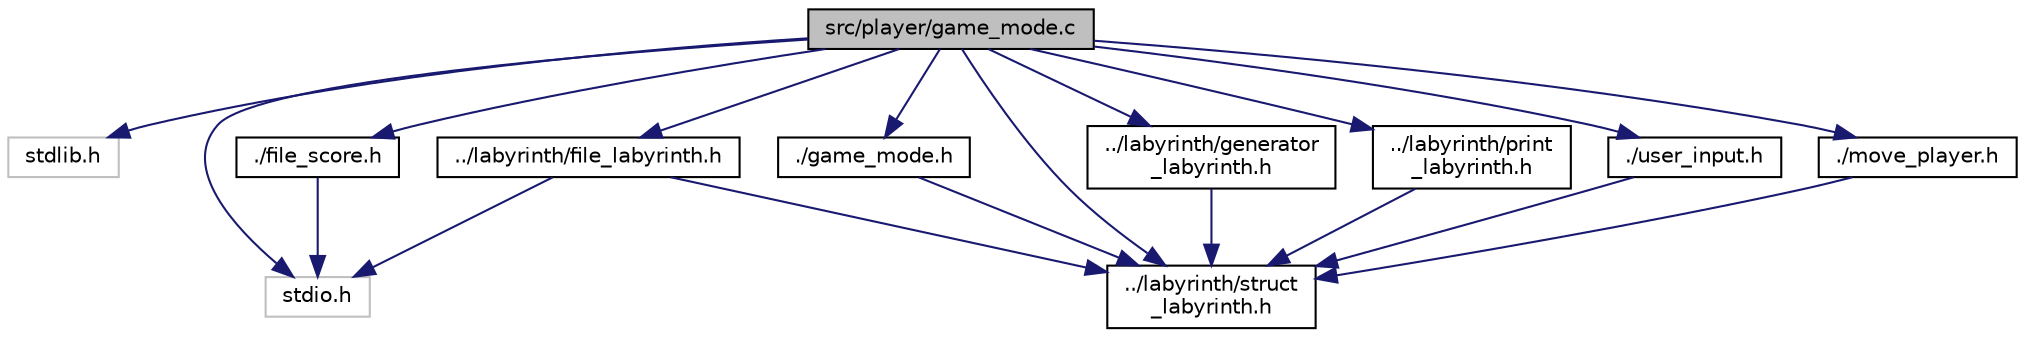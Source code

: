 digraph "src/player/game_mode.c"
{
  edge [fontname="Helvetica",fontsize="10",labelfontname="Helvetica",labelfontsize="10"];
  node [fontname="Helvetica",fontsize="10",shape=record];
  Node0 [label="src/player/game_mode.c",height=0.2,width=0.4,color="black", fillcolor="grey75", style="filled", fontcolor="black"];
  Node0 -> Node1 [color="midnightblue",fontsize="10",style="solid",fontname="Helvetica"];
  Node1 [label="stdlib.h",height=0.2,width=0.4,color="grey75", fillcolor="white", style="filled"];
  Node0 -> Node2 [color="midnightblue",fontsize="10",style="solid",fontname="Helvetica"];
  Node2 [label="stdio.h",height=0.2,width=0.4,color="grey75", fillcolor="white", style="filled"];
  Node0 -> Node3 [color="midnightblue",fontsize="10",style="solid",fontname="Helvetica"];
  Node3 [label="./game_mode.h",height=0.2,width=0.4,color="black", fillcolor="white", style="filled",URL="$game__mode_8h.html",tooltip="prototypes of game_mode.c "];
  Node3 -> Node4 [color="midnightblue",fontsize="10",style="solid",fontname="Helvetica"];
  Node4 [label="../labyrinth/struct\l_labyrinth.h",height=0.2,width=0.4,color="black", fillcolor="white", style="filled",URL="$struct__labyrinth_8h.html",tooltip="Prototypes of struct_labyrinth.c and structures. "];
  Node0 -> Node5 [color="midnightblue",fontsize="10",style="solid",fontname="Helvetica"];
  Node5 [label="../labyrinth/generator\l_labyrinth.h",height=0.2,width=0.4,color="black", fillcolor="white", style="filled",URL="$generator__labyrinth_8h.html",tooltip="All prototypes of generator_labyrinth.c. "];
  Node5 -> Node4 [color="midnightblue",fontsize="10",style="solid",fontname="Helvetica"];
  Node0 -> Node6 [color="midnightblue",fontsize="10",style="solid",fontname="Helvetica"];
  Node6 [label="../labyrinth/print\l_labyrinth.h",height=0.2,width=0.4,color="black", fillcolor="white", style="filled",URL="$print__labyrinth_8h.html",tooltip="All prototypes of print_labyrinth.c. "];
  Node6 -> Node4 [color="midnightblue",fontsize="10",style="solid",fontname="Helvetica"];
  Node0 -> Node4 [color="midnightblue",fontsize="10",style="solid",fontname="Helvetica"];
  Node0 -> Node7 [color="midnightblue",fontsize="10",style="solid",fontname="Helvetica"];
  Node7 [label="../labyrinth/file_labyrinth.h",height=0.2,width=0.4,color="black", fillcolor="white", style="filled",URL="$file__labyrinth_8h.html",tooltip="All prototypes of file_labyrinth.c. "];
  Node7 -> Node4 [color="midnightblue",fontsize="10",style="solid",fontname="Helvetica"];
  Node7 -> Node2 [color="midnightblue",fontsize="10",style="solid",fontname="Helvetica"];
  Node0 -> Node8 [color="midnightblue",fontsize="10",style="solid",fontname="Helvetica"];
  Node8 [label="./file_score.h",height=0.2,width=0.4,color="black", fillcolor="white", style="filled",URL="$file__score_8h.html",tooltip="prototypes of file_score.c "];
  Node8 -> Node2 [color="midnightblue",fontsize="10",style="solid",fontname="Helvetica"];
  Node0 -> Node9 [color="midnightblue",fontsize="10",style="solid",fontname="Helvetica"];
  Node9 [label="./user_input.h",height=0.2,width=0.4,color="black", fillcolor="white", style="filled",URL="$user__input_8h.html",tooltip="prototypes of user_input.c "];
  Node9 -> Node4 [color="midnightblue",fontsize="10",style="solid",fontname="Helvetica"];
  Node0 -> Node10 [color="midnightblue",fontsize="10",style="solid",fontname="Helvetica"];
  Node10 [label="./move_player.h",height=0.2,width=0.4,color="black", fillcolor="white", style="filled",URL="$move__player_8h.html",tooltip="prototypes of move_player.c "];
  Node10 -> Node4 [color="midnightblue",fontsize="10",style="solid",fontname="Helvetica"];
}
